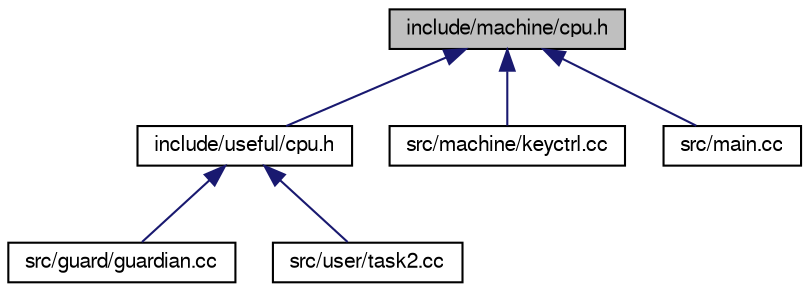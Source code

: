digraph "include/machine/cpu.h"
{
  bgcolor="transparent";
  edge [fontname="FreeSans",fontsize="10",labelfontname="FreeSans",labelfontsize="10"];
  node [fontname="FreeSans",fontsize="10",shape=record];
  Node1 [label="include/machine/cpu.h",height=0.2,width=0.4,color="black", fillcolor="grey75", style="filled" fontcolor="black"];
  Node1 -> Node2 [dir="back",color="midnightblue",fontsize="10",style="solid",fontname="FreeSans"];
  Node2 [label="include/useful/cpu.h",height=0.2,width=0.4,color="black",URL="$useful_2cpu_8h.html",tooltip="alles notwendige zum nutzen der in main.cc deklarierten globalen Variable cpu"];
  Node2 -> Node3 [dir="back",color="midnightblue",fontsize="10",style="solid",fontname="FreeSans"];
  Node3 [label="src/guard/guardian.cc",height=0.2,width=0.4,color="black",URL="$guardian_8cc.html",tooltip="Interrupt-Behandlungsfunktionen."];
  Node2 -> Node4 [dir="back",color="midnightblue",fontsize="10",style="solid",fontname="FreeSans"];
  Node4 [label="src/user/task2.cc",height=0.2,width=0.4,color="black",URL="$task2_8cc.html"];
  Node1 -> Node5 [dir="back",color="midnightblue",fontsize="10",style="solid",fontname="FreeSans"];
  Node5 [label="src/machine/keyctrl.cc",height=0.2,width=0.4,color="black",URL="$keyctrl_8cc.html"];
  Node1 -> Node6 [dir="back",color="midnightblue",fontsize="10",style="solid",fontname="FreeSans"];
  Node6 [label="src/main.cc",height=0.2,width=0.4,color="black",URL="$main_8cc.html",tooltip="Grunddatei von OOStuBS."];
}
